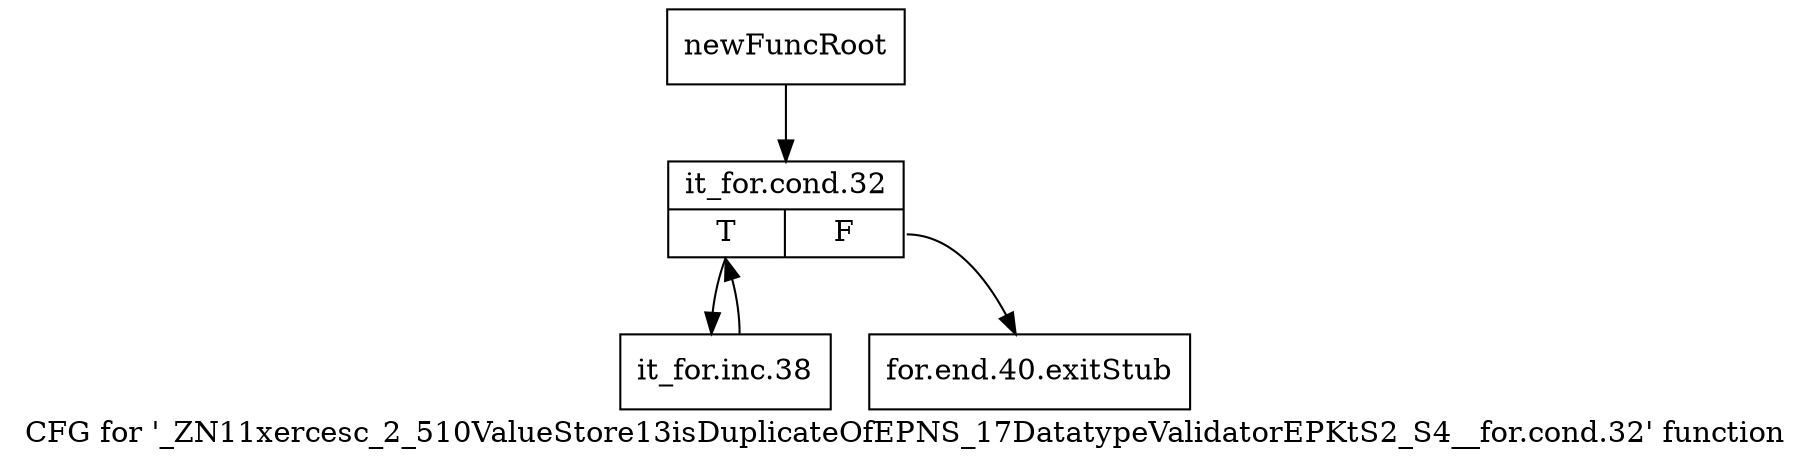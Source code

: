 digraph "CFG for '_ZN11xercesc_2_510ValueStore13isDuplicateOfEPNS_17DatatypeValidatorEPKtS2_S4__for.cond.32' function" {
	label="CFG for '_ZN11xercesc_2_510ValueStore13isDuplicateOfEPNS_17DatatypeValidatorEPKtS2_S4__for.cond.32' function";

	Node0x9ac21f0 [shape=record,label="{newFuncRoot}"];
	Node0x9ac21f0 -> Node0x9ac2290;
	Node0x9ac2240 [shape=record,label="{for.end.40.exitStub}"];
	Node0x9ac2290 [shape=record,label="{it_for.cond.32|{<s0>T|<s1>F}}"];
	Node0x9ac2290:s0 -> Node0x9ac22e0;
	Node0x9ac2290:s1 -> Node0x9ac2240;
	Node0x9ac22e0 [shape=record,label="{it_for.inc.38}"];
	Node0x9ac22e0 -> Node0x9ac2290;
}
